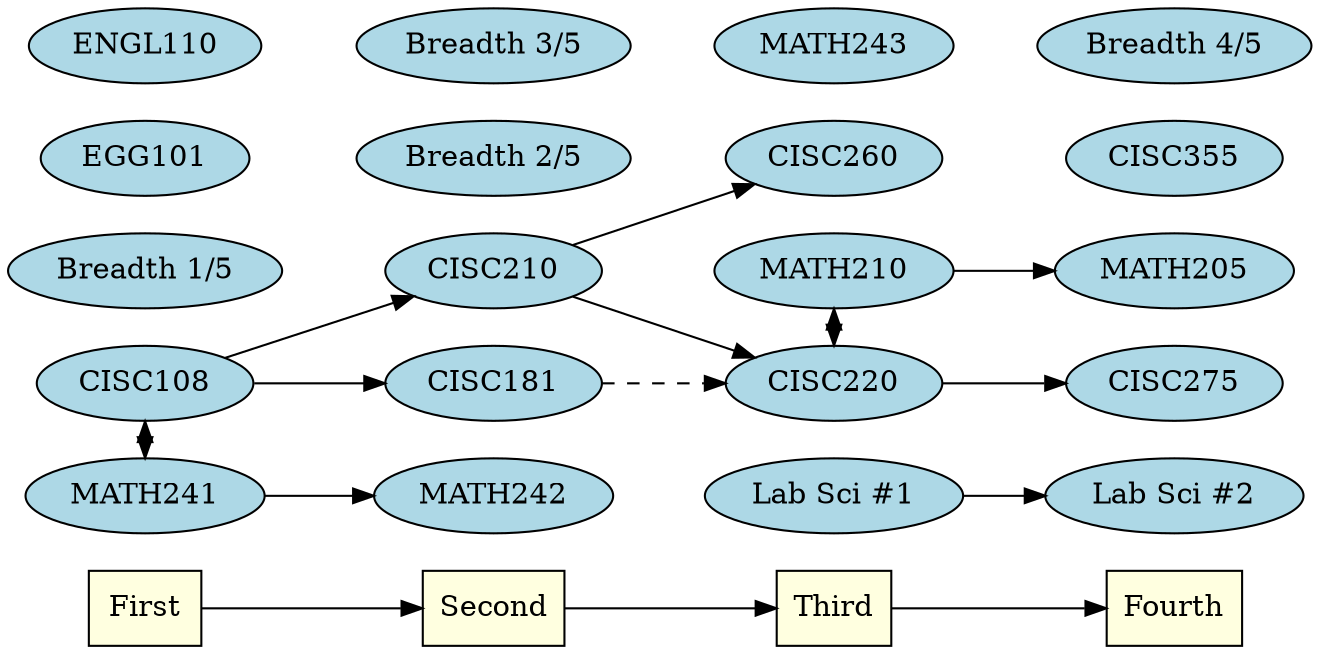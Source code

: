 digraph world {

    node [ fillcolor="lightblue" style=filled ];
    size="14,7";
    rankdir="LR";
    
    "First" -> "Second" -> "Third" -> "Fourth";
    "First" [shape="box" fillcolor="lightyellow"];
    "Second" [shape="box" fillcolor="lightyellow"];
    "Third" [shape="box" fillcolor="lightyellow"];
    "Fourth" [shape="box" fillcolor="lightyellow"];
    
    {rank=same; "First";CISC108;MATH241;"Breadth 1/5";EGG101;ENGL110;}
    {rank=same; "Second";CISC181;CISC210;MATH242;"Breadth 2/5";"Breadth 3/5"}
    {rank=same; "Third";CISC220;CISC260;MATH243;MATH210;"Lab Sci #1";}
    {rank=same; "Fourth";CISC275;CISC355;MATH205;"Lab Sci #2";"Breadth 4/5"}

    
    MATH242 -> "Lab Sci #1" [style="invis"];
    
    MATH210 -> CISC220 [dir="both" style=dashed];
    CISC108 -> MATH241 [dir="both" style=dashed];

    EGG101;
    "Lab Sci #1" -> "Lab Sci #2";
    CISC108 -> {CISC181; CISC210};
    CISC210 -> {CISC220 ; CISC260}
    CISC181 -> CISC220 [style=dashed];
    MATH241 -> MATH242;
    MATH210 -> {MATH205};
    CISC220 -> {CISC275 }
    CISC355;
    
}
